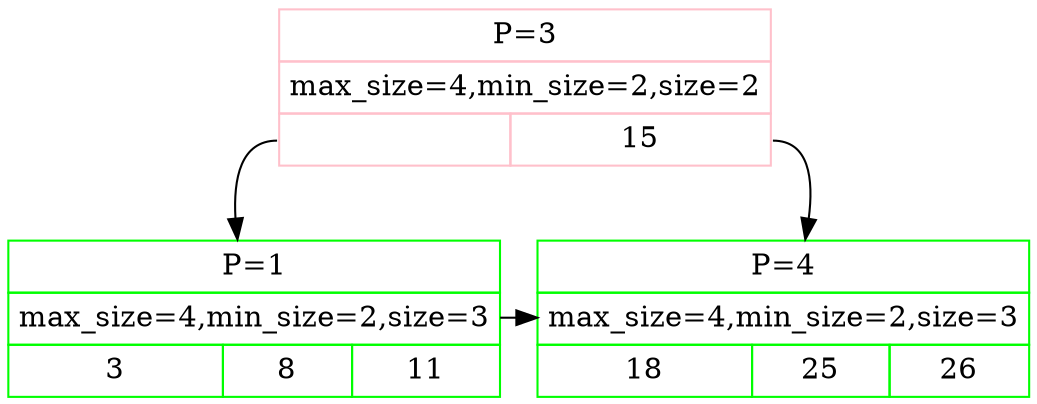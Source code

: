 digraph G {
INT_3[shape=plain color=pink label=<<TABLE BORDER="0" CELLBORDER="1" CELLSPACING="0" CELLPADDING="4">
<TR><TD COLSPAN="2">P=3</TD></TR>
<TR><TD COLSPAN="2">max_size=4,min_size=2,size=2</TD></TR>
<TR><TD PORT="p1"> </TD>
<TD PORT="p4">15</TD>
</TR></TABLE>>];
LEAF_1[shape=plain color=green label=<<TABLE BORDER="0" CELLBORDER="1" CELLSPACING="0" CELLPADDING="4">
<TR><TD COLSPAN="3">P=1</TD></TR>
<TR><TD COLSPAN="3">max_size=4,min_size=2,size=3</TD></TR>
<TR><TD>3</TD>
<TD>8</TD>
<TD>11</TD>
</TR></TABLE>>];
LEAF_1 -> LEAF_4;
{rank=same LEAF_1 LEAF_4};
INT_3:p1 -> LEAF_1;
LEAF_4[shape=plain color=green label=<<TABLE BORDER="0" CELLBORDER="1" CELLSPACING="0" CELLPADDING="4">
<TR><TD COLSPAN="3">P=4</TD></TR>
<TR><TD COLSPAN="3">max_size=4,min_size=2,size=3</TD></TR>
<TR><TD>18</TD>
<TD>25</TD>
<TD>26</TD>
</TR></TABLE>>];
INT_3:p4 -> LEAF_4;
}
